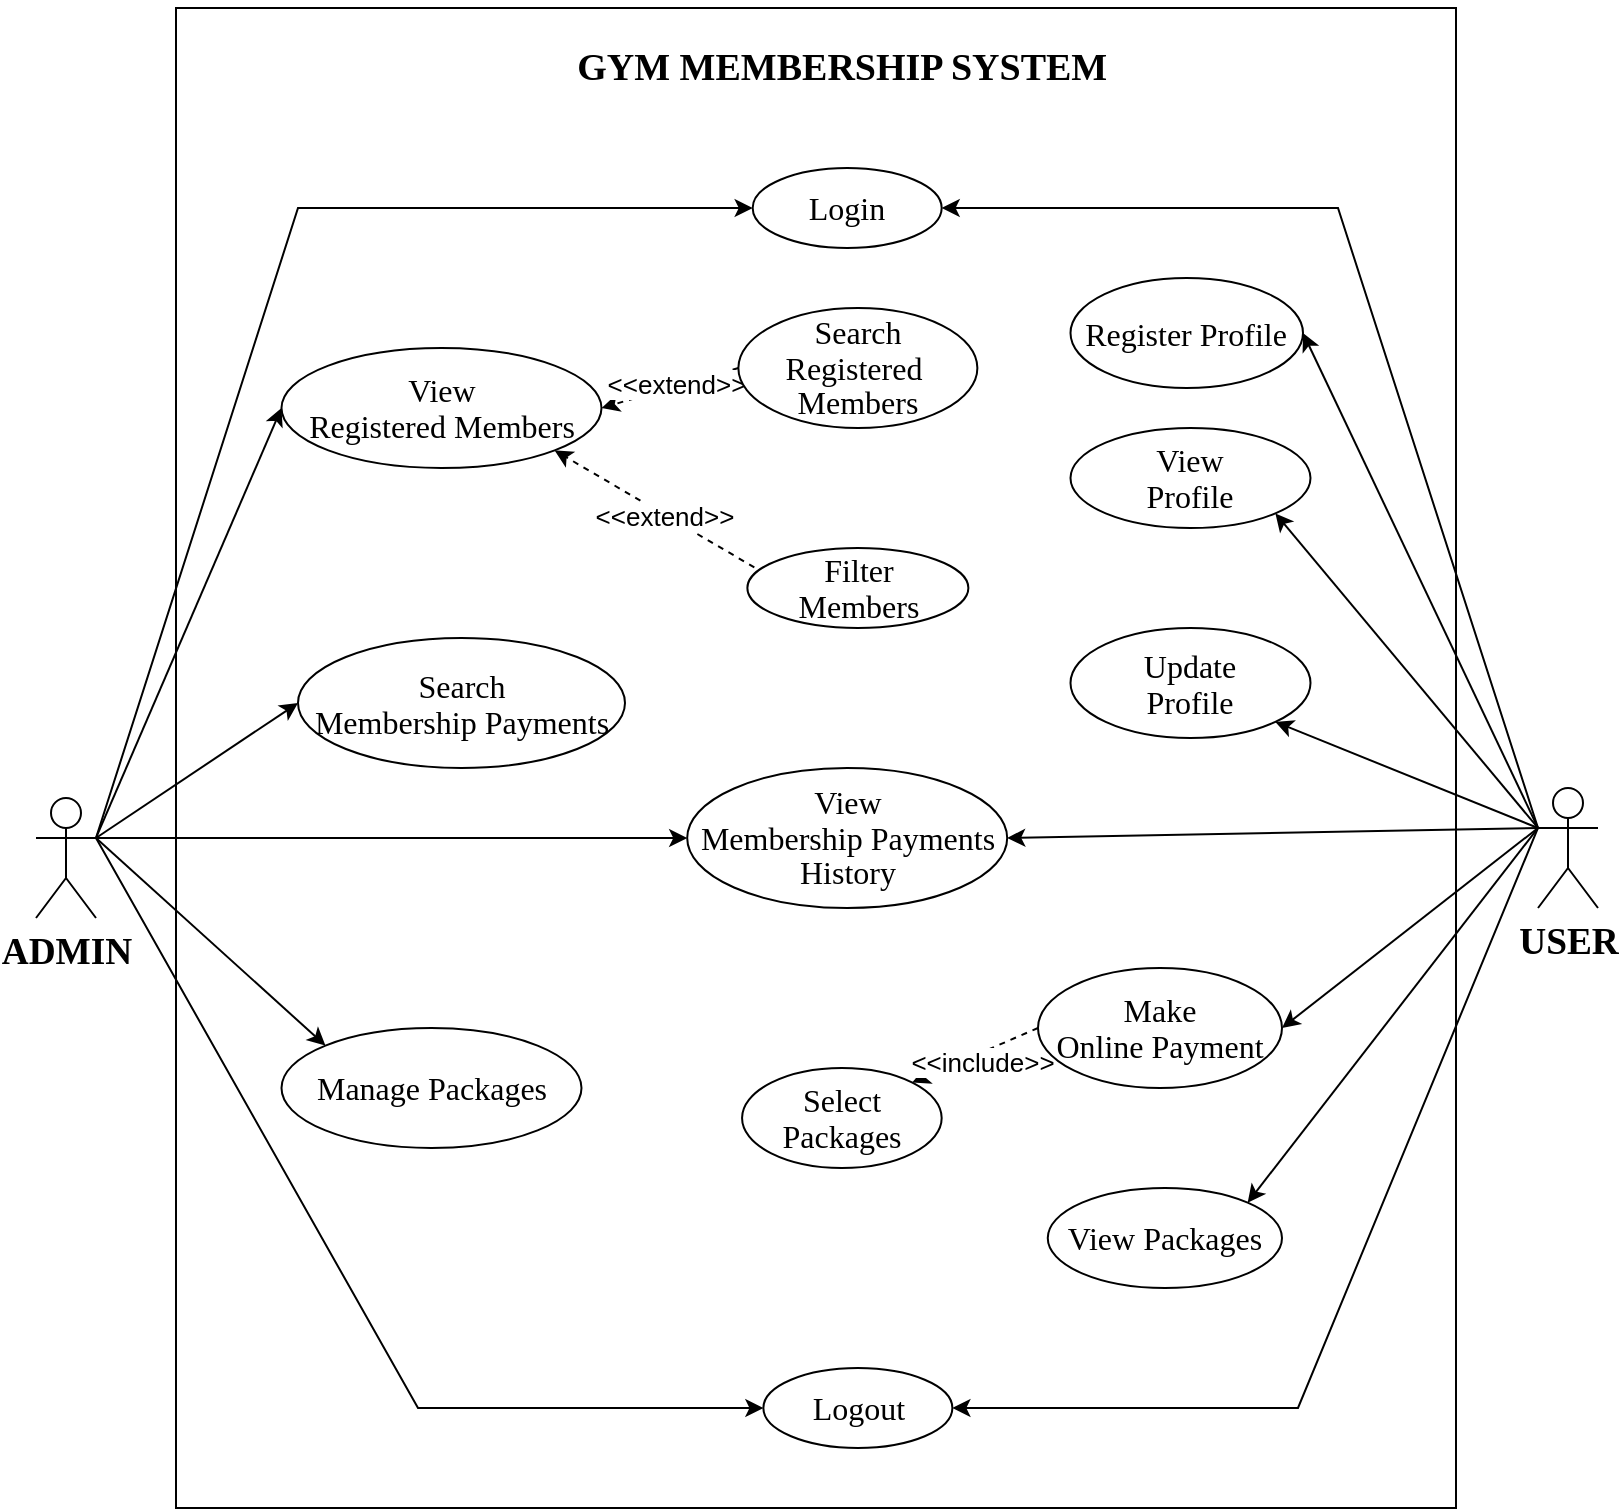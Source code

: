 <mxfile version="26.0.6">
  <diagram name="Page-1" id="WUV_ZsC1eS5K8Xt4fuE0">
    <mxGraphModel dx="1750" dy="870" grid="1" gridSize="10" guides="1" tooltips="1" connect="1" arrows="1" fold="1" page="1" pageScale="1" pageWidth="827" pageHeight="1169" math="0" shadow="0">
      <root>
        <mxCell id="0" />
        <mxCell id="1" parent="0" />
        <mxCell id="SNH2f2xpEU-yPtKC5s-B-1" value="" style="rounded=0;whiteSpace=wrap;html=1;" parent="1" vertex="1">
          <mxGeometry x="99" y="130" width="640" height="750" as="geometry" />
        </mxCell>
        <mxCell id="-4zsbm9rgC0uZidjSeQ5-17" style="rounded=0;orthogonalLoop=1;jettySize=auto;html=1;exitX=1;exitY=0.333;exitDx=0;exitDy=0;exitPerimeter=0;entryX=0;entryY=0.5;entryDx=0;entryDy=0;" parent="1" source="SNH2f2xpEU-yPtKC5s-B-2" target="-4zsbm9rgC0uZidjSeQ5-1" edge="1">
          <mxGeometry relative="1" as="geometry" />
        </mxCell>
        <mxCell id="-4zsbm9rgC0uZidjSeQ5-21" style="rounded=0;orthogonalLoop=1;jettySize=auto;html=1;exitX=1;exitY=0.333;exitDx=0;exitDy=0;exitPerimeter=0;entryX=0;entryY=0.5;entryDx=0;entryDy=0;" parent="1" source="SNH2f2xpEU-yPtKC5s-B-2" target="-4zsbm9rgC0uZidjSeQ5-5" edge="1">
          <mxGeometry relative="1" as="geometry" />
        </mxCell>
        <mxCell id="-4zsbm9rgC0uZidjSeQ5-22" style="rounded=0;orthogonalLoop=1;jettySize=auto;html=1;entryX=0;entryY=0;entryDx=0;entryDy=0;exitX=1;exitY=0.333;exitDx=0;exitDy=0;exitPerimeter=0;" parent="1" source="SNH2f2xpEU-yPtKC5s-B-2" target="-4zsbm9rgC0uZidjSeQ5-6" edge="1">
          <mxGeometry relative="1" as="geometry" />
        </mxCell>
        <mxCell id="-4zsbm9rgC0uZidjSeQ5-23" style="rounded=0;orthogonalLoop=1;jettySize=auto;html=1;exitX=1;exitY=0.333;exitDx=0;exitDy=0;exitPerimeter=0;entryX=0;entryY=0.5;entryDx=0;entryDy=0;" parent="1" source="SNH2f2xpEU-yPtKC5s-B-2" target="-4zsbm9rgC0uZidjSeQ5-8" edge="1">
          <mxGeometry relative="1" as="geometry">
            <Array as="points">
              <mxPoint x="160" y="230" />
            </Array>
          </mxGeometry>
        </mxCell>
        <mxCell id="-4zsbm9rgC0uZidjSeQ5-42" style="rounded=0;orthogonalLoop=1;jettySize=auto;html=1;exitX=1;exitY=0.333;exitDx=0;exitDy=0;exitPerimeter=0;entryX=0;entryY=0.5;entryDx=0;entryDy=0;" parent="1" source="SNH2f2xpEU-yPtKC5s-B-2" target="-4zsbm9rgC0uZidjSeQ5-40" edge="1">
          <mxGeometry relative="1" as="geometry">
            <Array as="points">
              <mxPoint x="220" y="830" />
            </Array>
          </mxGeometry>
        </mxCell>
        <mxCell id="9zsSG5gJCMHFeagzXFpD-4" style="rounded=0;orthogonalLoop=1;jettySize=auto;html=1;exitX=1;exitY=0.333;exitDx=0;exitDy=0;exitPerimeter=0;entryX=0;entryY=0.5;entryDx=0;entryDy=0;" parent="1" source="SNH2f2xpEU-yPtKC5s-B-2" target="-4zsbm9rgC0uZidjSeQ5-4" edge="1">
          <mxGeometry relative="1" as="geometry" />
        </mxCell>
        <mxCell id="SNH2f2xpEU-yPtKC5s-B-2" value="&lt;b&gt;&lt;span style=&quot;font-size: 14pt; line-height: 107%; font-family: &amp;quot;Times New Roman&amp;quot;, serif;&quot;&gt;ADMIN&lt;/span&gt;&lt;/b&gt;" style="shape=umlActor;verticalLabelPosition=bottom;verticalAlign=top;html=1;outlineConnect=0;" parent="1" vertex="1">
          <mxGeometry x="29" y="525" width="30" height="60" as="geometry" />
        </mxCell>
        <mxCell id="-4zsbm9rgC0uZidjSeQ5-24" style="rounded=0;orthogonalLoop=1;jettySize=auto;html=1;exitX=0;exitY=0.333;exitDx=0;exitDy=0;exitPerimeter=0;entryX=1;entryY=1;entryDx=0;entryDy=0;" parent="1" source="SNH2f2xpEU-yPtKC5s-B-3" target="-4zsbm9rgC0uZidjSeQ5-7" edge="1">
          <mxGeometry relative="1" as="geometry" />
        </mxCell>
        <mxCell id="-4zsbm9rgC0uZidjSeQ5-25" style="rounded=0;orthogonalLoop=1;jettySize=auto;html=1;exitX=0;exitY=0.333;exitDx=0;exitDy=0;exitPerimeter=0;entryX=1;entryY=1;entryDx=0;entryDy=0;" parent="1" source="SNH2f2xpEU-yPtKC5s-B-3" target="-4zsbm9rgC0uZidjSeQ5-9" edge="1">
          <mxGeometry relative="1" as="geometry" />
        </mxCell>
        <mxCell id="-4zsbm9rgC0uZidjSeQ5-26" style="rounded=0;orthogonalLoop=1;jettySize=auto;html=1;exitX=0;exitY=0.333;exitDx=0;exitDy=0;exitPerimeter=0;entryX=1;entryY=0;entryDx=0;entryDy=0;" parent="1" source="SNH2f2xpEU-yPtKC5s-B-3" target="-4zsbm9rgC0uZidjSeQ5-32" edge="1">
          <mxGeometry relative="1" as="geometry">
            <mxPoint x="629.0" y="695" as="targetPoint" />
          </mxGeometry>
        </mxCell>
        <mxCell id="-4zsbm9rgC0uZidjSeQ5-28" style="rounded=0;orthogonalLoop=1;jettySize=auto;html=1;exitX=0;exitY=0.333;exitDx=0;exitDy=0;exitPerimeter=0;entryX=1;entryY=0.5;entryDx=0;entryDy=0;" parent="1" source="SNH2f2xpEU-yPtKC5s-B-3" target="-4zsbm9rgC0uZidjSeQ5-12" edge="1">
          <mxGeometry relative="1" as="geometry" />
        </mxCell>
        <mxCell id="-4zsbm9rgC0uZidjSeQ5-34" style="rounded=0;orthogonalLoop=1;jettySize=auto;html=1;exitX=0;exitY=0.333;exitDx=0;exitDy=0;exitPerimeter=0;entryX=1;entryY=0.5;entryDx=0;entryDy=0;" parent="1" source="SNH2f2xpEU-yPtKC5s-B-3" target="-4zsbm9rgC0uZidjSeQ5-8" edge="1">
          <mxGeometry relative="1" as="geometry">
            <Array as="points">
              <mxPoint x="680" y="230" />
            </Array>
          </mxGeometry>
        </mxCell>
        <mxCell id="-4zsbm9rgC0uZidjSeQ5-35" style="rounded=0;orthogonalLoop=1;jettySize=auto;html=1;exitX=0;exitY=0.333;exitDx=0;exitDy=0;exitPerimeter=0;entryX=1;entryY=0.5;entryDx=0;entryDy=0;" parent="1" source="SNH2f2xpEU-yPtKC5s-B-3" target="SNH2f2xpEU-yPtKC5s-B-6" edge="1">
          <mxGeometry relative="1" as="geometry" />
        </mxCell>
        <mxCell id="-4zsbm9rgC0uZidjSeQ5-41" style="rounded=0;orthogonalLoop=1;jettySize=auto;html=1;exitX=0;exitY=0.333;exitDx=0;exitDy=0;exitPerimeter=0;entryX=1;entryY=0.5;entryDx=0;entryDy=0;" parent="1" source="SNH2f2xpEU-yPtKC5s-B-3" target="-4zsbm9rgC0uZidjSeQ5-40" edge="1">
          <mxGeometry relative="1" as="geometry">
            <Array as="points">
              <mxPoint x="660" y="830" />
            </Array>
          </mxGeometry>
        </mxCell>
        <mxCell id="9zsSG5gJCMHFeagzXFpD-5" style="rounded=0;orthogonalLoop=1;jettySize=auto;html=1;exitX=0;exitY=0.333;exitDx=0;exitDy=0;exitPerimeter=0;entryX=1;entryY=0.5;entryDx=0;entryDy=0;" parent="1" source="SNH2f2xpEU-yPtKC5s-B-3" target="-4zsbm9rgC0uZidjSeQ5-4" edge="1">
          <mxGeometry relative="1" as="geometry" />
        </mxCell>
        <mxCell id="SNH2f2xpEU-yPtKC5s-B-3" value="&lt;b&gt;&lt;span style=&quot;font-size: 14pt; line-height: 107%; font-family: &amp;quot;Times New Roman&amp;quot;, serif;&quot;&gt;USER&lt;/span&gt;&lt;/b&gt;" style="shape=umlActor;verticalLabelPosition=bottom;verticalAlign=top;html=1;outlineConnect=0;" parent="1" vertex="1">
          <mxGeometry x="780" y="520" width="30" height="60" as="geometry" />
        </mxCell>
        <mxCell id="SNH2f2xpEU-yPtKC5s-B-5" value="&lt;p class=&quot;MsoNormal&quot; align=&quot;center&quot; style=&quot;margin-bottom: 0cm; line-height: 150%;&quot;&gt;&lt;b&gt;&lt;span style=&quot;line-height: 150%; font-family: &amp;quot;Times New Roman&amp;quot;, serif;&quot;&gt;GYM MEMBERSHIP SYSTEM&amp;nbsp;&lt;/span&gt;&lt;/b&gt;&lt;/p&gt;" style="text;html=1;align=center;verticalAlign=middle;whiteSpace=wrap;rounded=0;fontStyle=1;fontSize=19;" parent="1" vertex="1">
          <mxGeometry x="258.1" y="130" width="353" height="40" as="geometry" />
        </mxCell>
        <mxCell id="SNH2f2xpEU-yPtKC5s-B-6" value="&lt;span style=&quot;font-size: 12pt; line-height: 107%; font-family: &amp;quot;Times New Roman&amp;quot;, serif;&quot;&gt;Register Profile&lt;/span&gt;" style="ellipse;whiteSpace=wrap;html=1;" parent="1" vertex="1">
          <mxGeometry x="546.25" y="265" width="116.25" height="55" as="geometry" />
        </mxCell>
        <mxCell id="-4zsbm9rgC0uZidjSeQ5-1" value="&lt;span style=&quot;font-size: 12pt; line-height: 107%; font-family: &amp;quot;Times New Roman&amp;quot;, serif;&quot;&gt;View&lt;br/&gt;Registered Members&lt;/span&gt;" style="ellipse;whiteSpace=wrap;html=1;" parent="1" vertex="1">
          <mxGeometry x="151.75" y="300" width="160" height="60" as="geometry" />
        </mxCell>
        <mxCell id="-4zsbm9rgC0uZidjSeQ5-50" style="rounded=0;orthogonalLoop=1;jettySize=auto;html=1;exitX=0;exitY=0.5;exitDx=0;exitDy=0;entryX=1;entryY=0.5;entryDx=0;entryDy=0;dashed=1;" parent="1" source="-4zsbm9rgC0uZidjSeQ5-2" target="-4zsbm9rgC0uZidjSeQ5-1" edge="1">
          <mxGeometry relative="1" as="geometry" />
        </mxCell>
        <mxCell id="-4zsbm9rgC0uZidjSeQ5-54" value="&amp;lt;&amp;lt;extend&amp;gt;&amp;gt;" style="edgeLabel;html=1;align=center;verticalAlign=middle;resizable=0;points=[];fontSize=13;" parent="-4zsbm9rgC0uZidjSeQ5-50" vertex="1" connectable="0">
          <mxGeometry x="-0.095" relative="1" as="geometry">
            <mxPoint y="-1" as="offset" />
          </mxGeometry>
        </mxCell>
        <mxCell id="-4zsbm9rgC0uZidjSeQ5-2" value="&lt;span style=&quot;font-size: 12pt; line-height: 107%; font-family: &amp;quot;Times New Roman&amp;quot;, serif;&quot;&gt;Search&lt;br&gt;Registered&amp;nbsp;&lt;/span&gt;&lt;div&gt;&lt;span style=&quot;font-size: 12pt; line-height: 107%; font-family: &amp;quot;Times New Roman&amp;quot;, serif;&quot;&gt;Members&lt;/span&gt;&lt;/div&gt;" style="ellipse;whiteSpace=wrap;html=1;" parent="1" vertex="1">
          <mxGeometry x="380.19" y="280" width="119.5" height="60" as="geometry" />
        </mxCell>
        <mxCell id="-4zsbm9rgC0uZidjSeQ5-51" style="rounded=0;orthogonalLoop=1;jettySize=auto;html=1;exitX=0.5;exitY=1;exitDx=0;exitDy=0;entryX=1;entryY=1;entryDx=0;entryDy=0;dashed=1;" parent="1" source="-4zsbm9rgC0uZidjSeQ5-3" target="-4zsbm9rgC0uZidjSeQ5-1" edge="1">
          <mxGeometry relative="1" as="geometry" />
        </mxCell>
        <mxCell id="-4zsbm9rgC0uZidjSeQ5-55" value="&amp;lt;&amp;lt;extend&amp;gt;&amp;gt;" style="edgeLabel;html=1;align=center;verticalAlign=middle;resizable=0;points=[];fontSize=13;" parent="-4zsbm9rgC0uZidjSeQ5-51" vertex="1" connectable="0">
          <mxGeometry x="0.118" y="-1" relative="1" as="geometry">
            <mxPoint x="-13" y="-6" as="offset" />
          </mxGeometry>
        </mxCell>
        <mxCell id="-4zsbm9rgC0uZidjSeQ5-3" value="&lt;span class=&quot;custom-cursor-default-hover&quot; style=&quot;font-size: 12pt; line-height: 107%; font-family: &amp;quot;Times New Roman&amp;quot;, serif;&quot;&gt;Filter&lt;br&gt;Members&lt;/span&gt;" style="ellipse;whiteSpace=wrap;html=1;" parent="1" vertex="1">
          <mxGeometry x="384.69" y="400" width="110.5" height="40" as="geometry" />
        </mxCell>
        <mxCell id="-4zsbm9rgC0uZidjSeQ5-4" value="&lt;span style=&quot;font-size: 12pt; line-height: 107%; font-family: &amp;quot;Times New Roman&amp;quot;, serif;&quot;&gt;View&lt;br&gt;Membership Payments History&lt;/span&gt;" style="ellipse;whiteSpace=wrap;html=1;" parent="1" vertex="1">
          <mxGeometry x="354.6" y="510" width="160" height="70" as="geometry" />
        </mxCell>
        <mxCell id="-4zsbm9rgC0uZidjSeQ5-5" value="&lt;span style=&quot;font-size: 12pt; line-height: 107%; font-family: &amp;quot;Times New Roman&amp;quot;, serif;&quot;&gt;Search&lt;br&gt;Membership Payments&lt;/span&gt;" style="ellipse;whiteSpace=wrap;html=1;" parent="1" vertex="1">
          <mxGeometry x="160" y="445" width="163.5" height="65" as="geometry" />
        </mxCell>
        <mxCell id="-4zsbm9rgC0uZidjSeQ5-6" value="&lt;font face=&quot;Times New Roman, serif&quot;&gt;&lt;span style=&quot;font-size: 16px;&quot;&gt;Manage Packages&lt;/span&gt;&lt;/font&gt;" style="ellipse;whiteSpace=wrap;html=1;" parent="1" vertex="1">
          <mxGeometry x="151.75" y="640" width="150" height="60" as="geometry" />
        </mxCell>
        <mxCell id="-4zsbm9rgC0uZidjSeQ5-7" value="&lt;span style=&quot;font-size: 12pt; line-height: 107%; font-family: &amp;quot;Times New Roman&amp;quot;, serif;&quot;&gt;View&lt;br/&gt;Profile&lt;/span&gt;" style="ellipse;whiteSpace=wrap;html=1;" parent="1" vertex="1">
          <mxGeometry x="546.25" y="340" width="120" height="50" as="geometry" />
        </mxCell>
        <mxCell id="-4zsbm9rgC0uZidjSeQ5-8" value="&lt;span style=&quot;font-size: 12pt; line-height: 107%; font-family: &amp;quot;Times New Roman&amp;quot;, serif;&quot;&gt;Login&lt;/span&gt;" style="ellipse;whiteSpace=wrap;html=1;" parent="1" vertex="1">
          <mxGeometry x="387.34" y="210" width="94.5" height="40" as="geometry" />
        </mxCell>
        <mxCell id="-4zsbm9rgC0uZidjSeQ5-9" value="&lt;span style=&quot;font-size: 12pt; line-height: 107%; font-family: &amp;quot;Times New Roman&amp;quot;, serif;&quot;&gt;Update&lt;br/&gt;Profile&lt;/span&gt;" style="ellipse;whiteSpace=wrap;html=1;" parent="1" vertex="1">
          <mxGeometry x="546.25" y="440" width="120" height="55" as="geometry" />
        </mxCell>
        <mxCell id="-4zsbm9rgC0uZidjSeQ5-11" value="&lt;span style=&quot;font-size: 12pt; line-height: 107%; font-family: &amp;quot;Times New Roman&amp;quot;, serif;&quot;&gt;Select&lt;br/&gt;Packages&lt;/span&gt;" style="ellipse;whiteSpace=wrap;html=1;" parent="1" vertex="1">
          <mxGeometry x="382.03" y="660" width="99.81" height="50" as="geometry" />
        </mxCell>
        <mxCell id="-4zsbm9rgC0uZidjSeQ5-48" style="rounded=0;orthogonalLoop=1;jettySize=auto;html=1;exitX=0;exitY=0.5;exitDx=0;exitDy=0;entryX=1;entryY=0;entryDx=0;entryDy=0;dashed=1;" parent="1" source="-4zsbm9rgC0uZidjSeQ5-12" target="-4zsbm9rgC0uZidjSeQ5-11" edge="1">
          <mxGeometry relative="1" as="geometry" />
        </mxCell>
        <mxCell id="-4zsbm9rgC0uZidjSeQ5-49" value="&amp;lt;&amp;lt;include&amp;gt;&amp;gt;" style="edgeLabel;html=1;align=center;verticalAlign=middle;resizable=0;points=[];fontSize=13;" parent="-4zsbm9rgC0uZidjSeQ5-48" vertex="1" connectable="0">
          <mxGeometry x="-0.208" y="2" relative="1" as="geometry">
            <mxPoint x="-4" y="4" as="offset" />
          </mxGeometry>
        </mxCell>
        <mxCell id="-4zsbm9rgC0uZidjSeQ5-12" value="&lt;span style=&quot;font-size: 12pt; line-height: 107%; font-family: &amp;quot;Times New Roman&amp;quot;, serif;&quot;&gt;Make&lt;br/&gt;Online Payment&lt;/span&gt;" style="ellipse;whiteSpace=wrap;html=1;" parent="1" vertex="1">
          <mxGeometry x="530" y="610" width="122" height="60" as="geometry" />
        </mxCell>
        <mxCell id="-4zsbm9rgC0uZidjSeQ5-32" value="&lt;font face=&quot;Times New Roman, serif&quot;&gt;&lt;span class=&quot;custom-cursor-default-hover&quot; style=&quot;font-size: 16px;&quot;&gt;View Packages&lt;/span&gt;&lt;/font&gt;" style="ellipse;whiteSpace=wrap;html=1;" parent="1" vertex="1">
          <mxGeometry x="534.88" y="720" width="117.12" height="50" as="geometry" />
        </mxCell>
        <mxCell id="-4zsbm9rgC0uZidjSeQ5-40" value="&lt;span style=&quot;font-size: 12pt; line-height: 107%; font-family: &amp;quot;Times New Roman&amp;quot;, serif;&quot;&gt;Logout&lt;/span&gt;" style="ellipse;whiteSpace=wrap;html=1;" parent="1" vertex="1">
          <mxGeometry x="392.69" y="810" width="94.5" height="40" as="geometry" />
        </mxCell>
      </root>
    </mxGraphModel>
  </diagram>
</mxfile>
